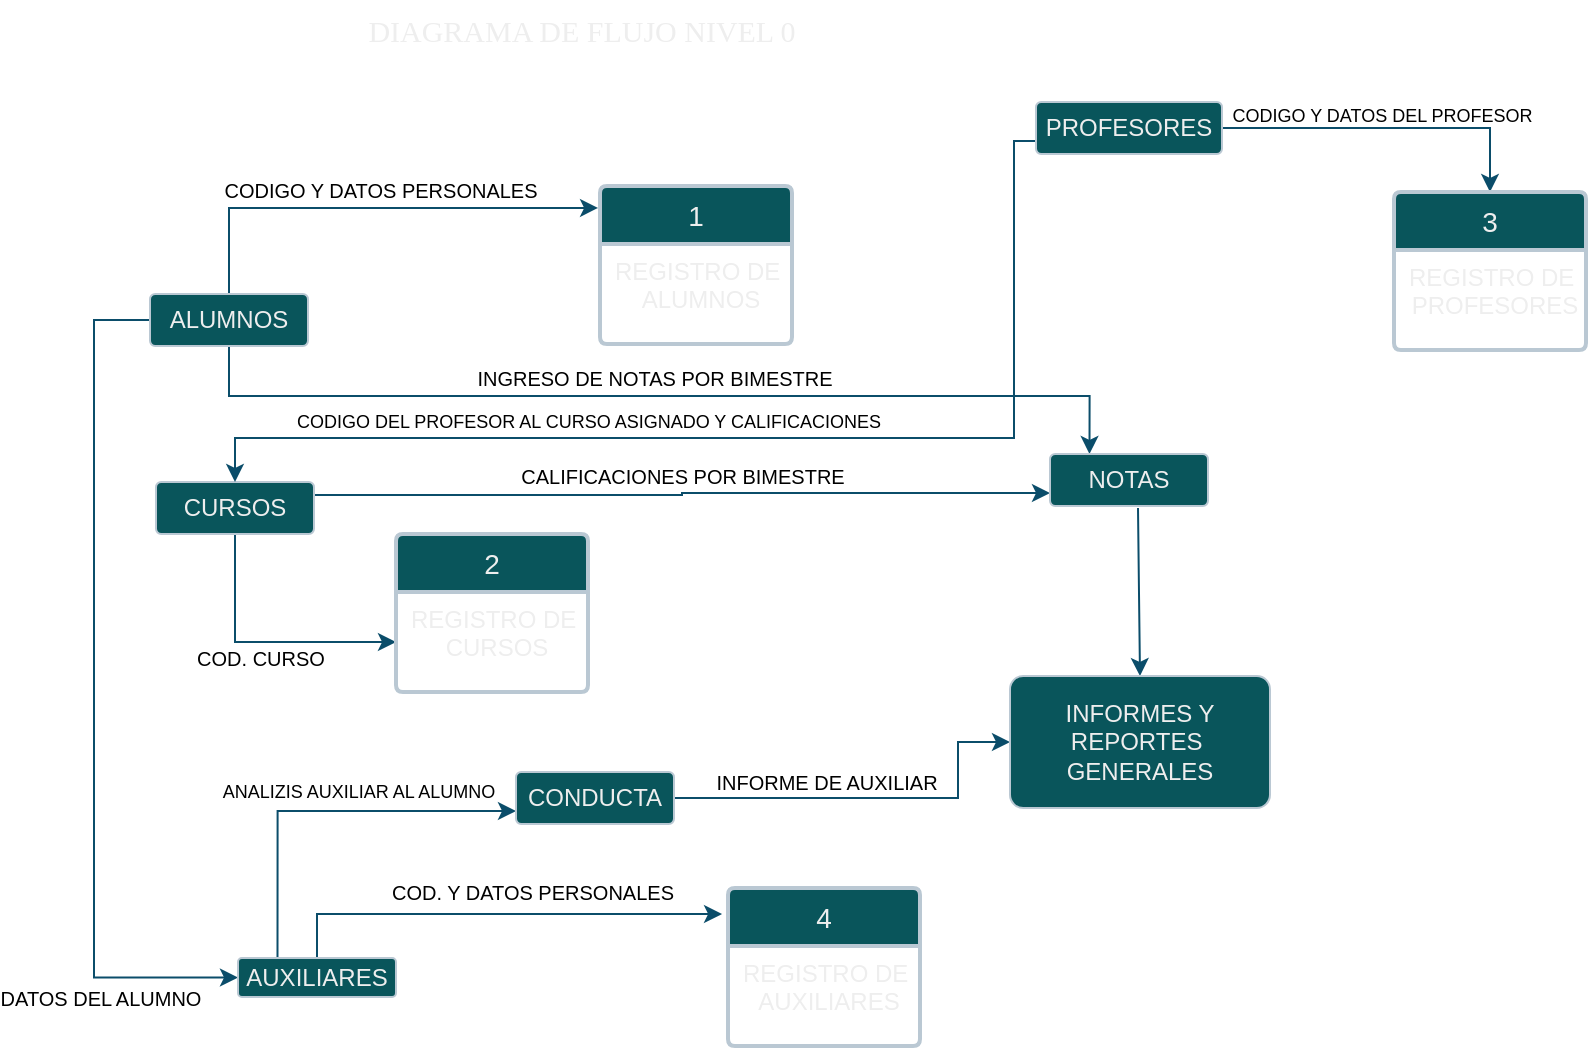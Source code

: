 <mxfile version="21.3.8" type="github">
  <diagram name="Página-1" id="LZZzEUV7Q3Km-jbjK1N6">
    <mxGraphModel dx="1657" dy="634" grid="0" gridSize="10" guides="1" tooltips="1" connect="1" arrows="1" fold="1" page="0" pageScale="1" pageWidth="827" pageHeight="1169" math="0" shadow="0">
      <root>
        <mxCell id="0" />
        <mxCell id="1" parent="0" />
        <mxCell id="_FzN4R4lWvngTLNtZDa--1" value="1" style="swimlane;childLayout=stackLayout;horizontal=1;startSize=29;horizontalStack=0;rounded=1;fontSize=14;fontStyle=0;strokeWidth=2;resizeParent=0;resizeLast=1;shadow=0;dashed=0;align=center;arcSize=4;whiteSpace=wrap;html=1;labelBackgroundColor=none;fillColor=#09555B;strokeColor=#BAC8D3;fontColor=#EEEEEE;" vertex="1" parent="1">
          <mxGeometry x="183" y="117" width="96" height="79" as="geometry" />
        </mxCell>
        <mxCell id="_FzN4R4lWvngTLNtZDa--2" value="REGISTRO DE&amp;nbsp;&lt;br&gt;ALUMNOS" style="align=center;strokeColor=none;fillColor=none;spacingLeft=4;fontSize=12;verticalAlign=top;resizable=0;rotatable=0;part=1;html=1;labelBackgroundColor=none;fontColor=#EEEEEE;" vertex="1" parent="_FzN4R4lWvngTLNtZDa--1">
          <mxGeometry y="29" width="96" height="50" as="geometry" />
        </mxCell>
        <mxCell id="_FzN4R4lWvngTLNtZDa--4" value="&lt;font style=&quot;font-size: 10px;&quot;&gt;CODIGO Y DATOS PERSONALES&lt;/font&gt;" style="edgeStyle=orthogonalEdgeStyle;rounded=0;orthogonalLoop=1;jettySize=auto;html=1;exitX=0.5;exitY=0;exitDx=0;exitDy=0;entryX=-0.01;entryY=0.139;entryDx=0;entryDy=0;entryPerimeter=0;labelBackgroundColor=none;strokeColor=#0B4D6A;fontColor=default;" edge="1" parent="1" source="_FzN4R4lWvngTLNtZDa--3" target="_FzN4R4lWvngTLNtZDa--1">
          <mxGeometry x="0.041" y="9" relative="1" as="geometry">
            <mxPoint as="offset" />
          </mxGeometry>
        </mxCell>
        <mxCell id="_FzN4R4lWvngTLNtZDa--21" value="&lt;font style=&quot;font-size: 10px;&quot;&gt;INGRESO DE NOTAS POR BIMESTRE&lt;/font&gt;" style="edgeStyle=orthogonalEdgeStyle;rounded=0;orthogonalLoop=1;jettySize=auto;html=1;exitX=0.5;exitY=1;exitDx=0;exitDy=0;entryX=0.25;entryY=0;entryDx=0;entryDy=0;labelBackgroundColor=none;strokeColor=#0B4D6A;fontColor=default;" edge="1" parent="1" source="_FzN4R4lWvngTLNtZDa--3" target="_FzN4R4lWvngTLNtZDa--10">
          <mxGeometry x="-0.019" y="9" relative="1" as="geometry">
            <Array as="points">
              <mxPoint x="-2" y="222" />
              <mxPoint x="428" y="222" />
            </Array>
            <mxPoint as="offset" />
          </mxGeometry>
        </mxCell>
        <mxCell id="_FzN4R4lWvngTLNtZDa--27" value="&lt;font style=&quot;font-size: 10px;&quot;&gt;DATOS DEL ALUMNO&lt;/font&gt;" style="edgeStyle=orthogonalEdgeStyle;rounded=0;orthogonalLoop=1;jettySize=auto;html=1;exitX=0;exitY=0.5;exitDx=0;exitDy=0;entryX=0;entryY=0.5;entryDx=0;entryDy=0;labelBackgroundColor=none;strokeColor=#0B4D6A;fontColor=default;" edge="1" parent="1" source="_FzN4R4lWvngTLNtZDa--3" target="_FzN4R4lWvngTLNtZDa--8">
          <mxGeometry x="0.678" y="-10" relative="1" as="geometry">
            <Array as="points">
              <mxPoint x="-70" y="184" />
              <mxPoint x="-70" y="513" />
            </Array>
            <mxPoint as="offset" />
          </mxGeometry>
        </mxCell>
        <mxCell id="_FzN4R4lWvngTLNtZDa--3" value="ALUMNOS" style="rounded=1;arcSize=10;whiteSpace=wrap;html=1;align=center;labelBackgroundColor=none;fillColor=#09555B;strokeColor=#BAC8D3;fontColor=#EEEEEE;" vertex="1" parent="1">
          <mxGeometry x="-42" y="171" width="79" height="26" as="geometry" />
        </mxCell>
        <mxCell id="_FzN4R4lWvngTLNtZDa--22" value="&lt;font style=&quot;font-size: 10px;&quot;&gt;COD. CURSO&lt;/font&gt;" style="edgeStyle=orthogonalEdgeStyle;rounded=0;orthogonalLoop=1;jettySize=auto;html=1;exitX=0.5;exitY=1;exitDx=0;exitDy=0;entryX=0;entryY=0.5;entryDx=0;entryDy=0;labelBackgroundColor=none;strokeColor=#0B4D6A;fontColor=default;" edge="1" parent="1" source="_FzN4R4lWvngTLNtZDa--7" target="_FzN4R4lWvngTLNtZDa--14">
          <mxGeometry x="-0.011" y="-8" relative="1" as="geometry">
            <mxPoint as="offset" />
          </mxGeometry>
        </mxCell>
        <mxCell id="_FzN4R4lWvngTLNtZDa--30" value="&lt;font style=&quot;font-size: 10px;&quot;&gt;CALIFICACIONES POR BIMESTRE&lt;br&gt;&lt;/font&gt;" style="edgeStyle=orthogonalEdgeStyle;rounded=0;orthogonalLoop=1;jettySize=auto;html=1;exitX=1;exitY=0.25;exitDx=0;exitDy=0;entryX=0;entryY=0.75;entryDx=0;entryDy=0;labelBackgroundColor=none;strokeColor=#0B4D6A;fontColor=default;" edge="1" parent="1" source="_FzN4R4lWvngTLNtZDa--7" target="_FzN4R4lWvngTLNtZDa--10">
          <mxGeometry x="0.003" y="9" relative="1" as="geometry">
            <mxPoint as="offset" />
          </mxGeometry>
        </mxCell>
        <mxCell id="_FzN4R4lWvngTLNtZDa--7" value="CURSOS" style="rounded=1;arcSize=10;whiteSpace=wrap;html=1;align=center;labelBackgroundColor=none;fillColor=#09555B;strokeColor=#BAC8D3;fontColor=#EEEEEE;" vertex="1" parent="1">
          <mxGeometry x="-39" y="265" width="79" height="26" as="geometry" />
        </mxCell>
        <mxCell id="_FzN4R4lWvngTLNtZDa--25" value="&lt;font style=&quot;font-size: 10px;&quot;&gt;COD. Y DATOS PERSONALES&lt;/font&gt;" style="edgeStyle=orthogonalEdgeStyle;rounded=0;orthogonalLoop=1;jettySize=auto;html=1;exitX=0.5;exitY=0;exitDx=0;exitDy=0;entryX=-0.031;entryY=0.165;entryDx=0;entryDy=0;entryPerimeter=0;labelBackgroundColor=none;strokeColor=#0B4D6A;fontColor=default;" edge="1" parent="1" source="_FzN4R4lWvngTLNtZDa--8" target="_FzN4R4lWvngTLNtZDa--15">
          <mxGeometry x="0.154" y="11" relative="1" as="geometry">
            <mxPoint as="offset" />
          </mxGeometry>
        </mxCell>
        <mxCell id="_FzN4R4lWvngTLNtZDa--28" value="&lt;font style=&quot;font-size: 9px;&quot;&gt;ANALIZIS AUXILIAR AL ALUMNO&lt;/font&gt;" style="edgeStyle=orthogonalEdgeStyle;rounded=0;orthogonalLoop=1;jettySize=auto;html=1;exitX=0.25;exitY=0;exitDx=0;exitDy=0;entryX=0;entryY=0.75;entryDx=0;entryDy=0;labelBackgroundColor=none;strokeColor=#0B4D6A;fontColor=default;" edge="1" parent="1" source="_FzN4R4lWvngTLNtZDa--8" target="_FzN4R4lWvngTLNtZDa--9">
          <mxGeometry x="0.18" y="12" relative="1" as="geometry">
            <mxPoint y="1" as="offset" />
          </mxGeometry>
        </mxCell>
        <mxCell id="_FzN4R4lWvngTLNtZDa--8" value="AUXILIARES" style="rounded=1;arcSize=10;whiteSpace=wrap;html=1;align=center;labelBackgroundColor=none;fillColor=#09555B;strokeColor=#BAC8D3;fontColor=#EEEEEE;" vertex="1" parent="1">
          <mxGeometry x="2" y="503" width="79" height="19.5" as="geometry" />
        </mxCell>
        <mxCell id="_FzN4R4lWvngTLNtZDa--29" value="&lt;font style=&quot;font-size: 10px;&quot;&gt;INFORME DE AUXILIAR&lt;/font&gt;" style="edgeStyle=orthogonalEdgeStyle;rounded=0;orthogonalLoop=1;jettySize=auto;html=1;exitX=1;exitY=0.5;exitDx=0;exitDy=0;entryX=0;entryY=0.5;entryDx=0;entryDy=0;labelBackgroundColor=none;strokeColor=#0B4D6A;fontColor=default;" edge="1" parent="1" source="_FzN4R4lWvngTLNtZDa--9" target="_FzN4R4lWvngTLNtZDa--11">
          <mxGeometry x="-0.232" y="8" relative="1" as="geometry">
            <Array as="points">
              <mxPoint x="362" y="423" />
              <mxPoint x="362" y="395" />
            </Array>
            <mxPoint as="offset" />
          </mxGeometry>
        </mxCell>
        <mxCell id="_FzN4R4lWvngTLNtZDa--9" value="CONDUCTA" style="rounded=1;arcSize=10;whiteSpace=wrap;html=1;align=center;labelBackgroundColor=none;fillColor=#09555B;strokeColor=#BAC8D3;fontColor=#EEEEEE;" vertex="1" parent="1">
          <mxGeometry x="141" y="410" width="79" height="26" as="geometry" />
        </mxCell>
        <mxCell id="_FzN4R4lWvngTLNtZDa--26" style="edgeStyle=orthogonalEdgeStyle;rounded=0;orthogonalLoop=1;jettySize=auto;html=1;entryX=0.5;entryY=0;entryDx=0;entryDy=0;labelBackgroundColor=none;strokeColor=#0B4D6A;fontColor=default;" edge="1" parent="1" target="_FzN4R4lWvngTLNtZDa--11">
          <mxGeometry relative="1" as="geometry">
            <mxPoint x="452" y="278" as="sourcePoint" />
          </mxGeometry>
        </mxCell>
        <mxCell id="_FzN4R4lWvngTLNtZDa--10" value="NOTAS" style="rounded=1;arcSize=10;whiteSpace=wrap;html=1;align=center;labelBackgroundColor=none;fillColor=#09555B;strokeColor=#BAC8D3;fontColor=#EEEEEE;" vertex="1" parent="1">
          <mxGeometry x="408" y="251" width="79" height="26" as="geometry" />
        </mxCell>
        <mxCell id="_FzN4R4lWvngTLNtZDa--11" value="INFORMES Y REPORTES&amp;nbsp;&lt;br&gt;GENERALES" style="rounded=1;arcSize=10;whiteSpace=wrap;html=1;align=center;labelBackgroundColor=none;fillColor=#09555B;strokeColor=#BAC8D3;fontColor=#EEEEEE;" vertex="1" parent="1">
          <mxGeometry x="388" y="362" width="130" height="66" as="geometry" />
        </mxCell>
        <mxCell id="_FzN4R4lWvngTLNtZDa--19" value="&lt;font style=&quot;font-size: 9px;&quot;&gt;CODIGO Y DATOS DEL PROFESOR&amp;nbsp;&lt;/font&gt;" style="edgeStyle=orthogonalEdgeStyle;rounded=0;orthogonalLoop=1;jettySize=auto;html=1;exitX=1;exitY=0.5;exitDx=0;exitDy=0;entryX=0.5;entryY=0;entryDx=0;entryDy=0;labelBackgroundColor=none;strokeColor=#0B4D6A;fontColor=default;" edge="1" parent="1" source="_FzN4R4lWvngTLNtZDa--12" target="_FzN4R4lWvngTLNtZDa--17">
          <mxGeometry x="-0.024" y="7" relative="1" as="geometry">
            <mxPoint as="offset" />
          </mxGeometry>
        </mxCell>
        <mxCell id="_FzN4R4lWvngTLNtZDa--31" value="&lt;font style=&quot;font-size: 9px;&quot;&gt;CODIGO DEL PROFESOR AL CURSO ASIGNADO Y CALIFICACIONES&lt;/font&gt;" style="edgeStyle=orthogonalEdgeStyle;rounded=0;orthogonalLoop=1;jettySize=auto;html=1;exitX=0;exitY=0.75;exitDx=0;exitDy=0;entryX=0.5;entryY=0;entryDx=0;entryDy=0;labelBackgroundColor=none;strokeColor=#0B4D6A;fontColor=default;" edge="1" parent="1" source="_FzN4R4lWvngTLNtZDa--12" target="_FzN4R4lWvngTLNtZDa--7">
          <mxGeometry x="0.305" y="-9" relative="1" as="geometry">
            <Array as="points">
              <mxPoint x="390" y="95" />
              <mxPoint x="390" y="243" />
              <mxPoint x="1" y="243" />
            </Array>
            <mxPoint as="offset" />
          </mxGeometry>
        </mxCell>
        <mxCell id="_FzN4R4lWvngTLNtZDa--12" value="PROFESORES" style="rounded=1;arcSize=10;whiteSpace=wrap;html=1;align=center;labelBackgroundColor=none;fillColor=#09555B;strokeColor=#BAC8D3;fontColor=#EEEEEE;" vertex="1" parent="1">
          <mxGeometry x="401" y="75" width="93" height="26" as="geometry" />
        </mxCell>
        <mxCell id="_FzN4R4lWvngTLNtZDa--13" value="2" style="swimlane;childLayout=stackLayout;horizontal=1;startSize=29;horizontalStack=0;rounded=1;fontSize=14;fontStyle=0;strokeWidth=2;resizeParent=0;resizeLast=1;shadow=0;dashed=0;align=center;arcSize=4;whiteSpace=wrap;html=1;labelBackgroundColor=none;fillColor=#09555B;strokeColor=#BAC8D3;fontColor=#EEEEEE;" vertex="1" parent="1">
          <mxGeometry x="81" y="291" width="96" height="79" as="geometry" />
        </mxCell>
        <mxCell id="_FzN4R4lWvngTLNtZDa--14" value="REGISTRO DE&amp;nbsp;&lt;br&gt;CURSOS" style="align=center;strokeColor=none;fillColor=none;spacingLeft=4;fontSize=12;verticalAlign=top;resizable=0;rotatable=0;part=1;html=1;labelBackgroundColor=none;fontColor=#EEEEEE;" vertex="1" parent="_FzN4R4lWvngTLNtZDa--13">
          <mxGeometry y="29" width="96" height="50" as="geometry" />
        </mxCell>
        <mxCell id="_FzN4R4lWvngTLNtZDa--15" value="4" style="swimlane;childLayout=stackLayout;horizontal=1;startSize=29;horizontalStack=0;rounded=1;fontSize=14;fontStyle=0;strokeWidth=2;resizeParent=0;resizeLast=1;shadow=0;dashed=0;align=center;arcSize=4;whiteSpace=wrap;html=1;labelBackgroundColor=none;fillColor=#09555B;strokeColor=#BAC8D3;fontColor=#EEEEEE;" vertex="1" parent="1">
          <mxGeometry x="247" y="468" width="96" height="79" as="geometry" />
        </mxCell>
        <mxCell id="_FzN4R4lWvngTLNtZDa--16" value="REGISTRO DE&amp;nbsp;&lt;br&gt;AUXILIARES" style="align=center;strokeColor=none;fillColor=none;spacingLeft=4;fontSize=12;verticalAlign=top;resizable=0;rotatable=0;part=1;html=1;labelBackgroundColor=none;fontColor=#EEEEEE;" vertex="1" parent="_FzN4R4lWvngTLNtZDa--15">
          <mxGeometry y="29" width="96" height="50" as="geometry" />
        </mxCell>
        <mxCell id="_FzN4R4lWvngTLNtZDa--17" value="3" style="swimlane;childLayout=stackLayout;horizontal=1;startSize=29;horizontalStack=0;rounded=1;fontSize=14;fontStyle=0;strokeWidth=2;resizeParent=0;resizeLast=1;shadow=0;dashed=0;align=center;arcSize=4;whiteSpace=wrap;html=1;labelBackgroundColor=none;fillColor=#09555B;strokeColor=#BAC8D3;fontColor=#EEEEEE;" vertex="1" parent="1">
          <mxGeometry x="580" y="120" width="96" height="79" as="geometry" />
        </mxCell>
        <mxCell id="_FzN4R4lWvngTLNtZDa--18" value="REGISTRO DE&amp;nbsp;&lt;br&gt;PROFESORES" style="align=center;strokeColor=none;fillColor=none;spacingLeft=4;fontSize=12;verticalAlign=top;resizable=0;rotatable=0;part=1;html=1;labelBackgroundColor=none;fontColor=#EEEEEE;" vertex="1" parent="_FzN4R4lWvngTLNtZDa--17">
          <mxGeometry y="29" width="96" height="50" as="geometry" />
        </mxCell>
        <mxCell id="_FzN4R4lWvngTLNtZDa--37" value="&lt;font face=&quot;Lucida Console&quot; style=&quot;font-size: 15px;&quot;&gt;DIAGRAMA DE FLUJO NIVEL 0&lt;/font&gt;" style="text;html=1;strokeColor=none;fillColor=none;align=center;verticalAlign=middle;whiteSpace=wrap;rounded=0;fontColor=#EEEEEE;" vertex="1" parent="1">
          <mxGeometry x="-29" y="24" width="406" height="30" as="geometry" />
        </mxCell>
      </root>
    </mxGraphModel>
  </diagram>
</mxfile>
